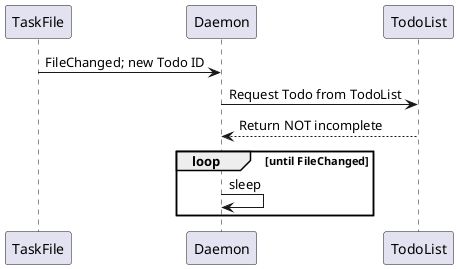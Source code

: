 
     ┌────────┐                 ┌──────┐                   ┌────────┐
     │TaskFile│                 │Daemon│                   │TodoList│
     └───┬────┘                 └──┬───┘                   └───┬────┘
         │ FileChanged; new Todo ID│                           │
         │ ────────────────────────>                           │
         │                         │                           │
         │                         │ Request Todo from TodoList│
         │                         │ ──────────────────────────>
         │                         │                           │
         │                         │   Return NOT incomplete   │
         │                         │ <─ ─ ─ ─ ─ ─ ─ ─ ─ ─ ─ ─ ─
         │                         │                           │
         │                         │                           │
         │            ╔═══════╤════╪═══════════════╗           │
         │            ║ LOOP  │  until FileChanged ║           │
         │            ╟───────┘    │               ║           │
         │            ║            │────┐          ║           │
         │            ║            │    │ sleep    ║           │
         │            ║            │<───┘          ║           │
         │            ╚════════════╪═══════════════╝           │
     ┌───┴────┐                 ┌──┴───┐                   ┌───┴────┐
     │TaskFile│                 │Daemon│                   │TodoList│
     └────────┘                 └──────┘                   └────────┘

@startuml
TaskFile -> Daemon : FileChanged; new Todo ID
Daemon -> TodoList : Request Todo from TodoList
Daemon <-- TodoList : Return NOT incomplete
loop until FileChanged
    Daemon -> Daemon : sleep
end
@enduml

